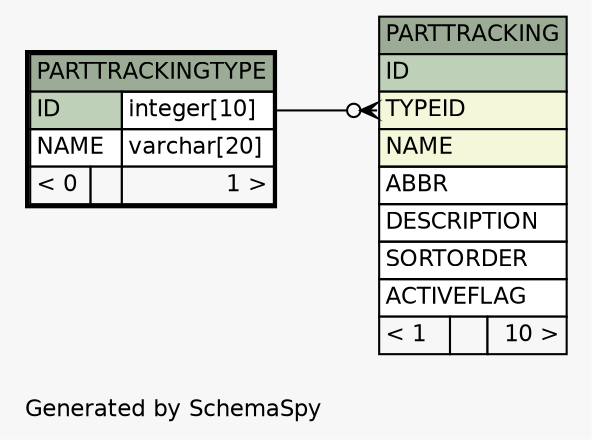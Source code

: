 // dot 2.26.3 on Linux 3.5.0-34-generic
// SchemaSpy rev 590
digraph "oneDegreeRelationshipsDiagram" {
  graph [
    rankdir="RL"
    bgcolor="#f7f7f7"
    label="\nGenerated by SchemaSpy"
    labeljust="l"
    nodesep="0.18"
    ranksep="0.46"
    fontname="Helvetica"
    fontsize="11"
  ];
  node [
    fontname="Helvetica"
    fontsize="11"
    shape="plaintext"
  ];
  edge [
    arrowsize="0.8"
  ];
  "PARTTRACKING":"TYPEID":w -> "PARTTRACKINGTYPE":"ID.type":e [arrowhead=none dir=back arrowtail=crowodot];
  "PARTTRACKING" [
    label=<
    <TABLE BORDER="0" CELLBORDER="1" CELLSPACING="0" BGCOLOR="#ffffff">
      <TR><TD COLSPAN="3" BGCOLOR="#9bab96" ALIGN="CENTER">PARTTRACKING</TD></TR>
      <TR><TD PORT="ID" COLSPAN="3" BGCOLOR="#bed1b8" ALIGN="LEFT">ID</TD></TR>
      <TR><TD PORT="TYPEID" COLSPAN="3" BGCOLOR="#f4f7da" ALIGN="LEFT">TYPEID</TD></TR>
      <TR><TD PORT="NAME" COLSPAN="3" BGCOLOR="#f4f7da" ALIGN="LEFT">NAME</TD></TR>
      <TR><TD PORT="ABBR" COLSPAN="3" ALIGN="LEFT">ABBR</TD></TR>
      <TR><TD PORT="DESCRIPTION" COLSPAN="3" ALIGN="LEFT">DESCRIPTION</TD></TR>
      <TR><TD PORT="SORTORDER" COLSPAN="3" ALIGN="LEFT">SORTORDER</TD></TR>
      <TR><TD PORT="ACTIVEFLAG" COLSPAN="3" ALIGN="LEFT">ACTIVEFLAG</TD></TR>
      <TR><TD ALIGN="LEFT" BGCOLOR="#f7f7f7">&lt; 1</TD><TD ALIGN="RIGHT" BGCOLOR="#f7f7f7">  </TD><TD ALIGN="RIGHT" BGCOLOR="#f7f7f7">10 &gt;</TD></TR>
    </TABLE>>
    URL="PARTTRACKING.html"
    tooltip="PARTTRACKING"
  ];
  "PARTTRACKINGTYPE" [
    label=<
    <TABLE BORDER="2" CELLBORDER="1" CELLSPACING="0" BGCOLOR="#ffffff">
      <TR><TD COLSPAN="3" BGCOLOR="#9bab96" ALIGN="CENTER">PARTTRACKINGTYPE</TD></TR>
      <TR><TD PORT="ID" COLSPAN="2" BGCOLOR="#bed1b8" ALIGN="LEFT">ID</TD><TD PORT="ID.type" ALIGN="LEFT">integer[10]</TD></TR>
      <TR><TD PORT="NAME" COLSPAN="2" ALIGN="LEFT">NAME</TD><TD PORT="NAME.type" ALIGN="LEFT">varchar[20]</TD></TR>
      <TR><TD ALIGN="LEFT" BGCOLOR="#f7f7f7">&lt; 0</TD><TD ALIGN="RIGHT" BGCOLOR="#f7f7f7">  </TD><TD ALIGN="RIGHT" BGCOLOR="#f7f7f7">1 &gt;</TD></TR>
    </TABLE>>
    URL="PARTTRACKINGTYPE.html"
    tooltip="PARTTRACKINGTYPE"
  ];
}
